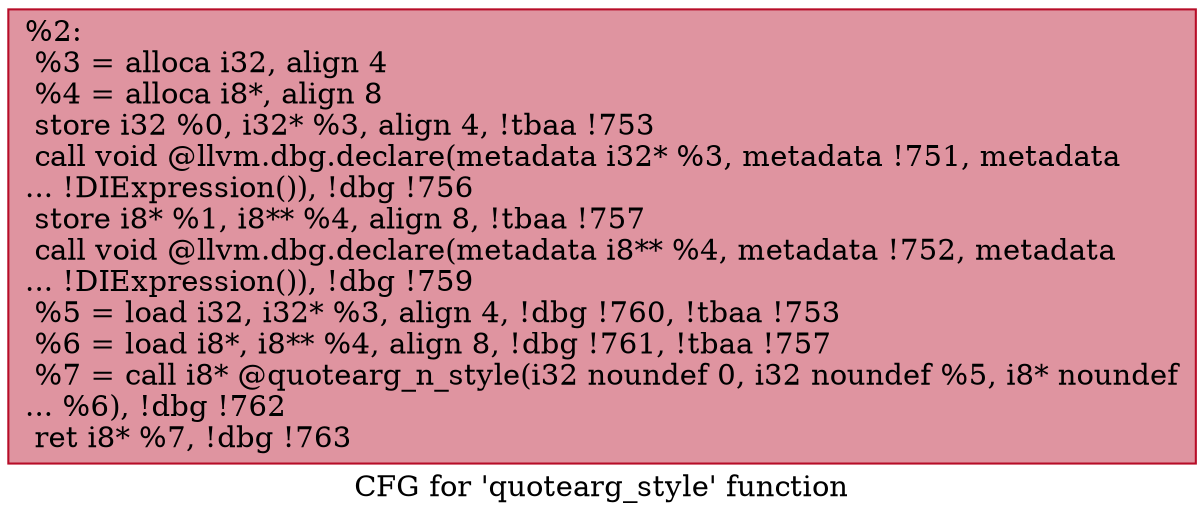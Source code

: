 digraph "CFG for 'quotearg_style' function" {
	label="CFG for 'quotearg_style' function";

	Node0x117c6f0 [shape=record,color="#b70d28ff", style=filled, fillcolor="#b70d2870",label="{%2:\l  %3 = alloca i32, align 4\l  %4 = alloca i8*, align 8\l  store i32 %0, i32* %3, align 4, !tbaa !753\l  call void @llvm.dbg.declare(metadata i32* %3, metadata !751, metadata\l... !DIExpression()), !dbg !756\l  store i8* %1, i8** %4, align 8, !tbaa !757\l  call void @llvm.dbg.declare(metadata i8** %4, metadata !752, metadata\l... !DIExpression()), !dbg !759\l  %5 = load i32, i32* %3, align 4, !dbg !760, !tbaa !753\l  %6 = load i8*, i8** %4, align 8, !dbg !761, !tbaa !757\l  %7 = call i8* @quotearg_n_style(i32 noundef 0, i32 noundef %5, i8* noundef\l... %6), !dbg !762\l  ret i8* %7, !dbg !763\l}"];
}
